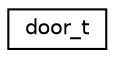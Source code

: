 digraph "Graphical Class Hierarchy"
{
 // LATEX_PDF_SIZE
  edge [fontname="Helvetica",fontsize="10",labelfontname="Helvetica",labelfontsize="10"];
  node [fontname="Helvetica",fontsize="10",shape=record];
  rankdir="LR";
  Node0 [label="door_t",height=0.2,width=0.4,color="black", fillcolor="white", style="filled",URL="$structdoor__t.html",tooltip="structure rapresenting each door"];
}
